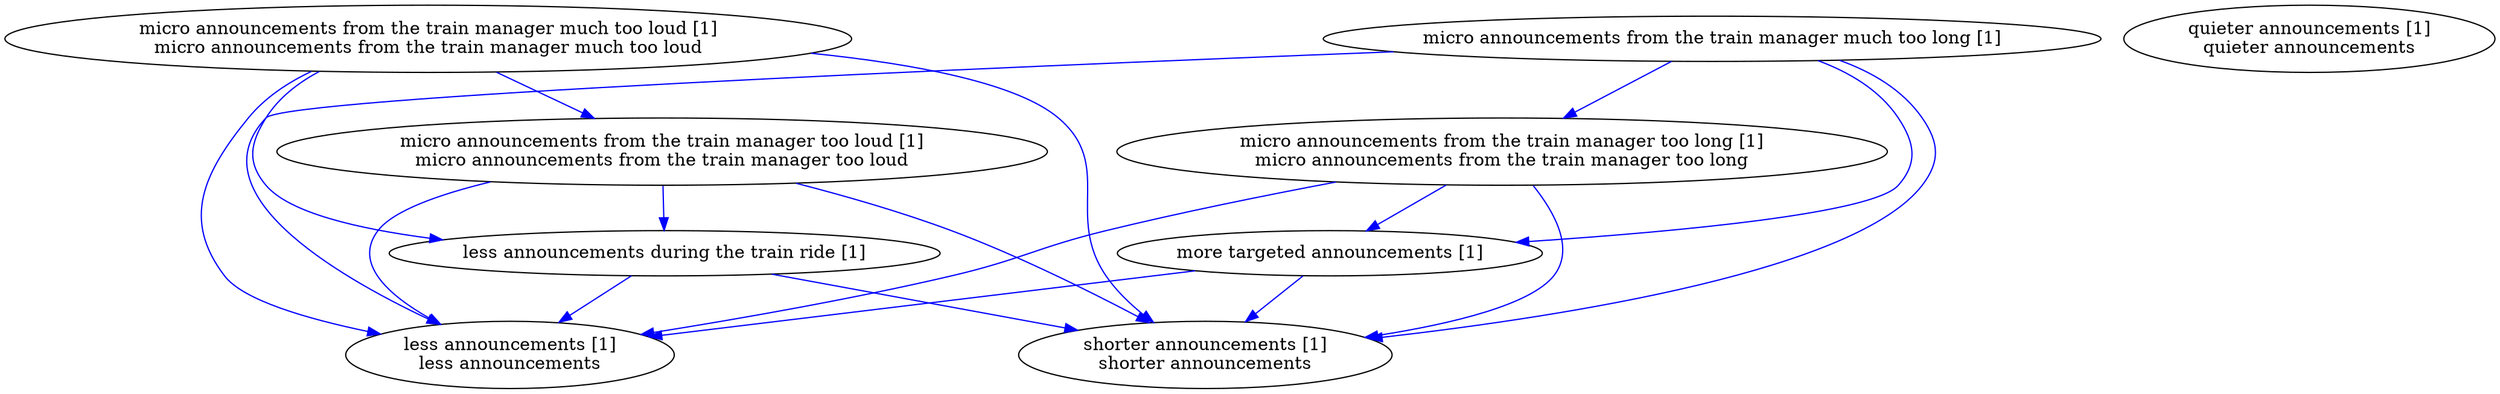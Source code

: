digraph collapsedGraph {
"less announcements during the train ride [1]""less announcements [1]\nless announcements""micro announcements from the train manager much too loud [1]\nmicro announcements from the train manager much too loud""micro announcements from the train manager too loud [1]\nmicro announcements from the train manager too loud""micro announcements from the train manager much too long [1]""micro announcements from the train manager too long [1]\nmicro announcements from the train manager too long""more targeted announcements [1]""quieter announcements [1]\nquieter announcements""shorter announcements [1]\nshorter announcements""less announcements during the train ride [1]" -> "shorter announcements [1]\nshorter announcements" [color=blue]
"micro announcements from the train manager much too long [1]" -> "less announcements [1]\nless announcements" [color=blue]
"micro announcements from the train manager much too loud [1]\nmicro announcements from the train manager much too loud" -> "shorter announcements [1]\nshorter announcements" [color=blue]
"micro announcements from the train manager much too loud [1]\nmicro announcements from the train manager much too loud" -> "less announcements during the train ride [1]" [color=blue]
"micro announcements from the train manager much too loud [1]\nmicro announcements from the train manager much too loud" -> "less announcements [1]\nless announcements" [color=blue]
"micro announcements from the train manager too loud [1]\nmicro announcements from the train manager too loud" -> "less announcements [1]\nless announcements" [color=blue]
"micro announcements from the train manager too long [1]\nmicro announcements from the train manager too long" -> "more targeted announcements [1]" [color=blue]
"micro announcements from the train manager much too long [1]" -> "more targeted announcements [1]" [color=blue]
"micro announcements from the train manager too loud [1]\nmicro announcements from the train manager too loud" -> "less announcements during the train ride [1]" [color=blue]
"micro announcements from the train manager too long [1]\nmicro announcements from the train manager too long" -> "shorter announcements [1]\nshorter announcements" [color=blue]
"micro announcements from the train manager too loud [1]\nmicro announcements from the train manager too loud" -> "shorter announcements [1]\nshorter announcements" [color=blue]
"micro announcements from the train manager much too long [1]" -> "shorter announcements [1]\nshorter announcements" [color=blue]
"micro announcements from the train manager too long [1]\nmicro announcements from the train manager too long" -> "less announcements [1]\nless announcements" [color=blue]
"more targeted announcements [1]" -> "shorter announcements [1]\nshorter announcements" [color=blue]
"more targeted announcements [1]" -> "less announcements [1]\nless announcements" [color=blue]
"less announcements during the train ride [1]" -> "less announcements [1]\nless announcements" [color=blue]
"micro announcements from the train manager much too loud [1]\nmicro announcements from the train manager much too loud" -> "micro announcements from the train manager too loud [1]\nmicro announcements from the train manager too loud" [color=blue]
"micro announcements from the train manager much too long [1]" -> "micro announcements from the train manager too long [1]\nmicro announcements from the train manager too long" [color=blue]
}